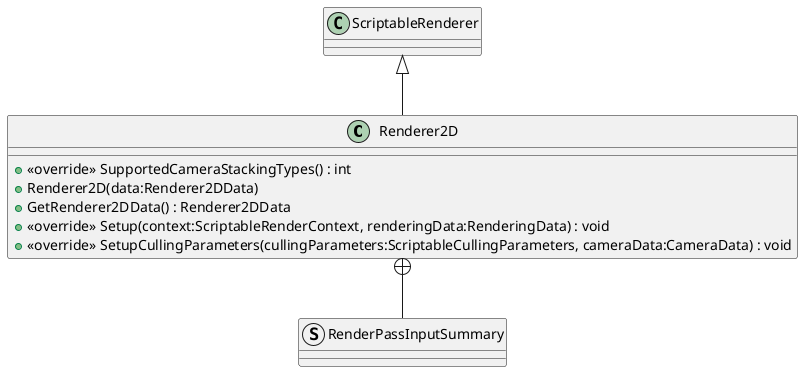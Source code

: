 @startuml
class Renderer2D {
    + <<override>> SupportedCameraStackingTypes() : int
    + Renderer2D(data:Renderer2DData)
    + GetRenderer2DData() : Renderer2DData
    + <<override>> Setup(context:ScriptableRenderContext, renderingData:RenderingData) : void
    + <<override>> SetupCullingParameters(cullingParameters:ScriptableCullingParameters, cameraData:CameraData) : void
}
struct RenderPassInputSummary {
}
ScriptableRenderer <|-- Renderer2D
Renderer2D +-- RenderPassInputSummary
@enduml
